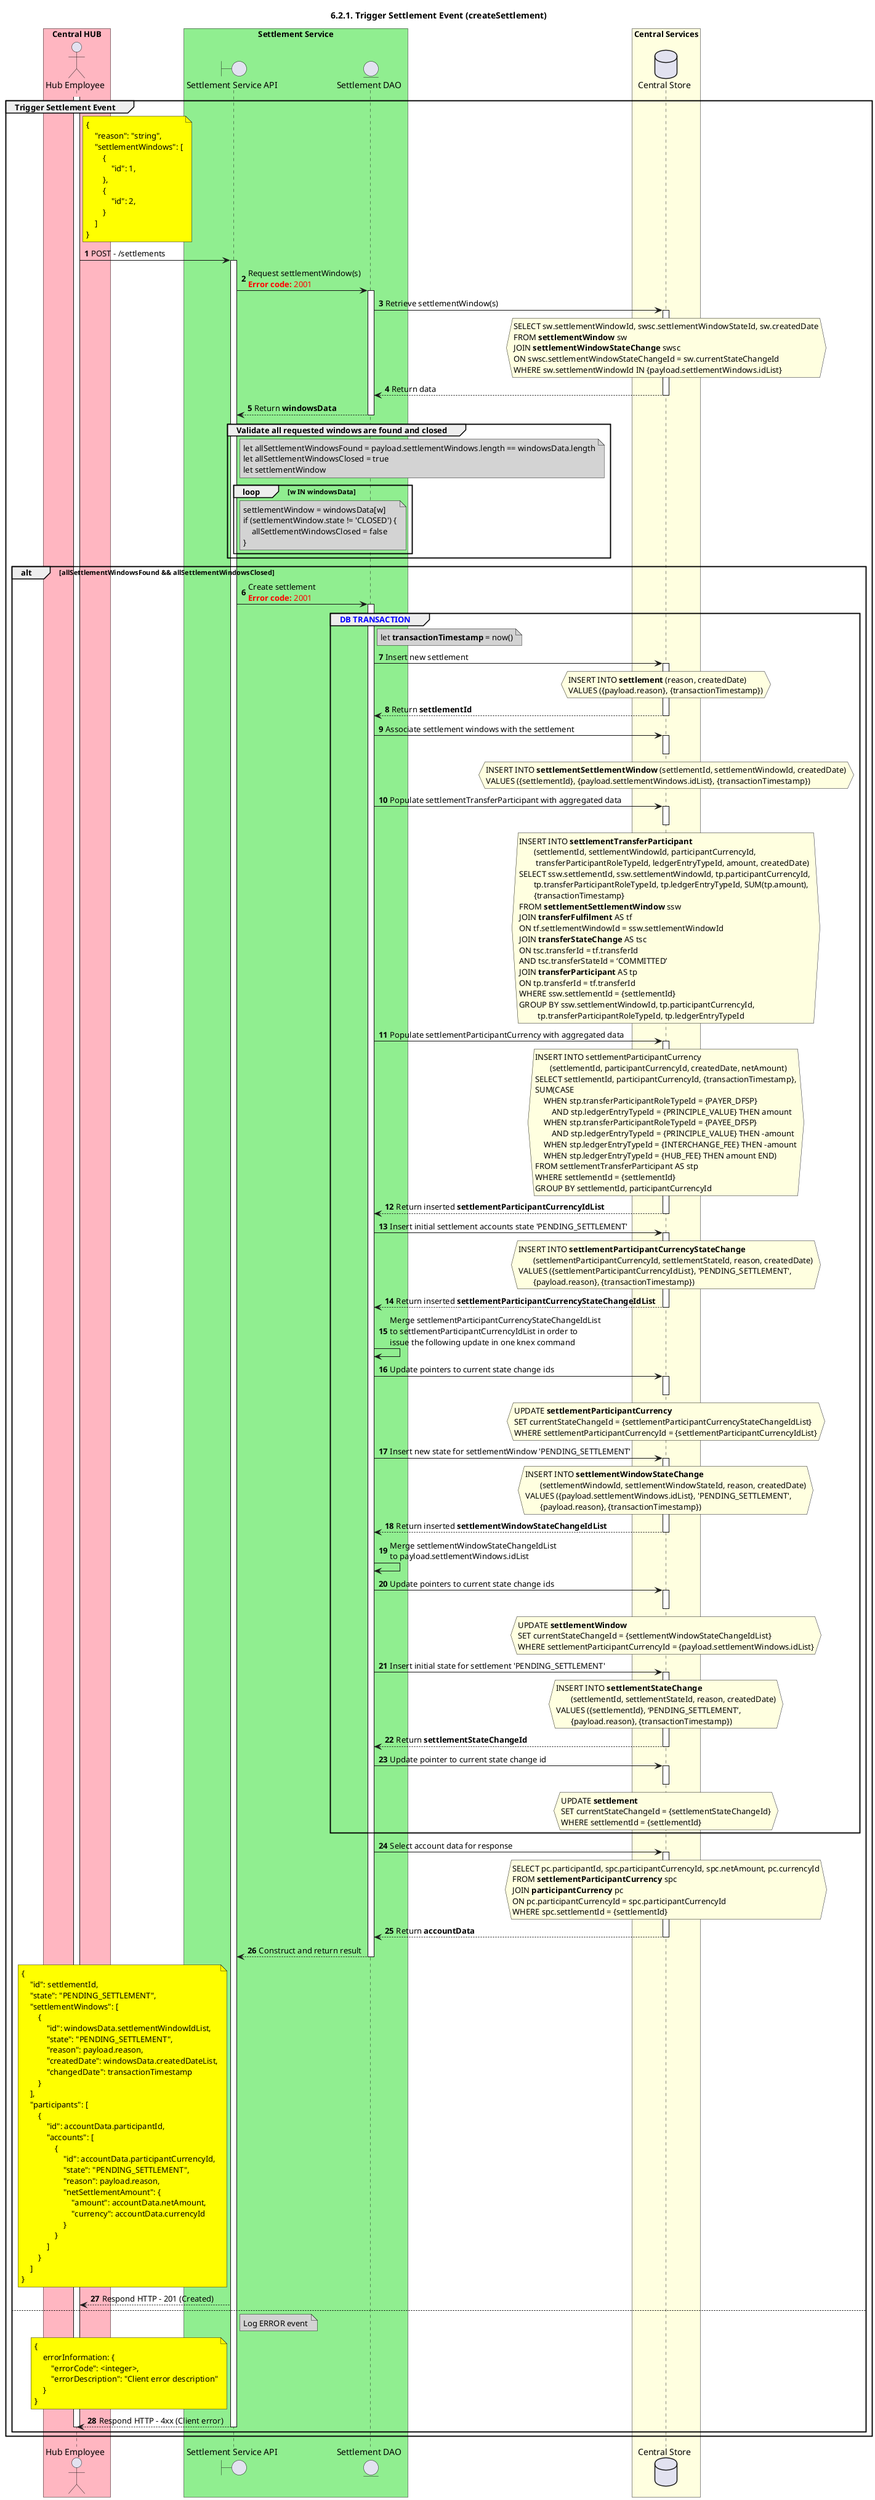 @startuml
' declate title
title 6.2.1. Trigger Settlement Event (createSettlement)
autonumber

' declare actors
actor "Hub Employee" as OPERATOR
boundary "Settlement Service API" as SSAPI
entity "Settlement DAO" as SETTLE_DAO
database "Central Store" as DB

box "Central HUB" #lightpink
    participant OPERATOR
end box

box "Settlement Service" #lightgreen
    participant SSAPI
    participant SETTLE_DAO
end box

box "Central Services" #lightyellow
    participant DB
end box

' start flow
group Trigger Settlement Event
activate OPERATOR
    note right of OPERATOR #yellow
        {
            "reason": "string",
            "settlementWindows": [
                {
                    "id": 1,
                },
                {
                    "id": 2,
                }
            ]
        }
    end note
    OPERATOR -> SSAPI: POST - /settlements
    activate SSAPI

    SSAPI-> SETTLE_DAO: Request settlementWindow(s)\n<color #FF0000><b>Error code:</b> 2001</color>
    activate SETTLE_DAO
    SETTLE_DAO -> DB: Retrieve settlementWindow(s)
    activate DB
    hnote over DB #lightyellow
        SELECT sw.settlementWindowId, swsc.settlementWindowStateId, sw.createdDate
        FROM **settlementWindow** sw
        JOIN **settlementWindowStateChange** swsc
        ON swsc.settlementWindowStateChangeId = sw.currentStateChangeId
        WHERE sw.settlementWindowId IN {payload.settlementWindows.idList}
    end hnote
    SETTLE_DAO <-- DB: Return data
    deactivate DB
    SSAPI <-- SETTLE_DAO: Return **windowsData**
    deactivate SETTLE_DAO

    group Validate all requested windows are found and closed
        note right of SSAPI #lightgray
            let allSettlementWindowsFound = payload.settlementWindows.length == windowsData.length
            let allSettlementWindowsClosed = true
            let settlementWindow
        end note
        loop w IN windowsData
            note right of SSAPI #lightgray
                settlementWindow = windowsData[w]
                if (settlementWindow.state != 'CLOSED') {
                    allSettlementWindowsClosed = false
                }
            end note
        end loop
    end

    alt allSettlementWindowsFound && allSettlementWindowsClosed
        SSAPI ->SETTLE_DAO: Create settlement\n<color #FF0000><b>Error code:</b> 2001</color>
        activate SETTLE_DAO
        group <color #blue>DB TRANSACTION</color>
            note right of SETTLE_DAO #lightgray
                let **transactionTimestamp** = now()
            end note

            SETTLE_DAO -> DB: Insert new settlement
            activate DB
            hnote over DB #lightyellow
                INSERT INTO **settlement** (reason, createdDate)
                VALUES ({payload.reason}, {transactionTimestamp})
            end hnote
            SETTLE_DAO <-- DB: Return **settlementId**
            deactivate DB

            SETTLE_DAO -> DB: Associate settlement windows with the settlement
            activate DB
            hnote over DB #lightyellow
                INSERT INTO **settlementSettlementWindow** (settlementId, settlementWindowId, createdDate)
                VALUES ({settlementId}, {payload.settlementWindows.idList}, {transactionTimestamp})
            end hnote
            deactivate DB

            SETTLE_DAO -> DB: Populate settlementTransferParticipant with aggregated data
            activate DB
            hnote over DB #lightyellow
                INSERT INTO **settlementTransferParticipant**
                       (settlementId, settlementWindowId, participantCurrencyId,
                        transferParticipantRoleTypeId, ledgerEntryTypeId, amount, createdDate)
                SELECT ssw.settlementId, ssw.settlementWindowId, tp.participantCurrencyId, 
                       tp.transferParticipantRoleTypeId, tp.ledgerEntryTypeId, SUM(tp.amount),
                       {transactionTimestamp}
                FROM **settlementSettlementWindow** ssw
                JOIN **transferFulfilment** AS tf
                ON tf.settlementWindowId = ssw.settlementWindowId
                JOIN **transferStateChange** AS tsc
                ON tsc.transferId = tf.transferId 
                AND tsc.transferStateId = ‘COMMITTED’
                JOIN **transferParticipant** AS tp
                ON tp.transferId = tf.transferId
                WHERE ssw.settlementId = {settlementId}
                GROUP BY ssw.settlementWindowId, tp.participantCurrencyId, 
                         tp.transferParticipantRoleTypeId, tp.ledgerEntryTypeId
            end hnote
            deactivate DB

            SETTLE_DAO -> DB: Populate settlementParticipantCurrency with aggregated data
            activate DB
            hnote over DB #lightyellow
                INSERT INTO settlementParticipantCurrency
                       (settlementId, participantCurrencyId, createdDate, netAmount)
                SELECT settlementId, participantCurrencyId, {transactionTimestamp},
                SUM(CASE
                    WHEN stp.transferParticipantRoleTypeId = {PAYER_DFSP} 
                        AND stp.ledgerEntryTypeId = {PRINCIPLE_VALUE} THEN amount
                    WHEN stp.transferParticipantRoleTypeId = {PAYEE_DFSP} 
                        AND stp.ledgerEntryTypeId = {PRINCIPLE_VALUE} THEN -amount
                    WHEN stp.ledgerEntryTypeId = {INTERCHANGE_FEE} THEN -amount
                    WHEN stp.ledgerEntryTypeId = {HUB_FEE} THEN amount END)
                FROM settlementTransferParticipant AS stp
                WHERE settlementId = {settlementId}
                GROUP BY settlementId, participantCurrencyId
            end hnote
            SETTLE_DAO <-- DB: Return inserted **settlementParticipantCurrencyIdList**
            deactivate DB

            SETTLE_DAO -> DB: Insert initial settlement accounts state 'PENDING_SETTLEMENT'
            activate DB
            hnote over DB #lightyellow
                INSERT INTO **settlementParticipantCurrencyStateChange**
                       (settlementParticipantCurrencyId, settlementStateId, reason, createdDate)
                VALUES ({settlementParticipantCurrencyIdList}, 'PENDING_SETTLEMENT',
                       {payload.reason}, {transactionTimestamp})
            end hnote
            SETTLE_DAO <-- DB: Return inserted **settlementParticipantCurrencyStateChangeIdList**
            deactivate DB
            SETTLE_DAO -> SETTLE_DAO: Merge settlementParticipantCurrencyStateChangeIdList\nto settlementParticipantCurrencyIdList in order to\nissue the following update in one knex command

            SETTLE_DAO -> DB: Update pointers to current state change ids
            activate DB
            hnote over DB #lightyellow
                UPDATE **settlementParticipantCurrency**
                SET currentStateChangeId = {settlementParticipantCurrencyStateChangeIdList}
                WHERE settlementParticipantCurrencyId = {settlementParticipantCurrencyIdList}
            end hnote
            deactivate DB

            SETTLE_DAO -> DB: Insert new state for settlementWindow 'PENDING_SETTLEMENT'
            activate DB
            hnote over DB #lightyellow
                INSERT INTO **settlementWindowStateChange**
                       (settlementWindowId, settlementWindowStateId, reason, createdDate)
                VALUES ({payload.settlementWindows.idList}, 'PENDING_SETTLEMENT',
                       {payload.reason}, {transactionTimestamp})
            end hnote
            SETTLE_DAO <-- DB: Return inserted **settlementWindowStateChangeIdList**
            deactivate DB

            SETTLE_DAO -> SETTLE_DAO: Merge settlementWindowStateChangeIdList\nto payload.settlementWindows.idList

            SETTLE_DAO -> DB: Update pointers to current state change ids
            activate DB
            hnote over DB #lightyellow
                UPDATE **settlementWindow**
                SET currentStateChangeId = {settlementWindowStateChangeIdList}
                WHERE settlementParticipantCurrencyId = {payload.settlementWindows.idList}
            end hnote
            deactivate DB

            SETTLE_DAO -> DB: Insert initial state for settlement 'PENDING_SETTLEMENT'
            activate DB
            hnote over DB #lightyellow
                INSERT INTO **settlementStateChange**
                       (settlementId, settlementStateId, reason, createdDate)
                VALUES ({settlementId}, ‘PENDING_SETTLEMENT’,
                       {payload.reason}, {transactionTimestamp})
            end hnote
            SETTLE_DAO <-- DB: Return **settlementStateChangeId**
            deactivate DB

            SETTLE_DAO -> DB: Update pointer to current state change id
            activate DB
            hnote over DB #lightyellow
                UPDATE **settlement**
                SET currentStateChangeId = {settlementStateChangeId}
                WHERE settlementId = {settlementId}
            end hnote
            deactivate DB
        end

        SETTLE_DAO -> DB: Select account data for response
        activate DB
        hnote over DB #lightyellow
            SELECT pc.participantId, spc.participantCurrencyId, spc.netAmount, pc.currencyId
            FROM **settlementParticipantCurrency** spc
            JOIN **participantCurrency** pc
            ON pc.participantCurrencyId = spc.participantCurrencyId
            WHERE spc.settlementId = {settlementId}
        end hnote
        SETTLE_DAO <-- DB: Return **accountData**
        deactivate DB

        SSAPI <-- SETTLE_DAO: Construct and return result
        deactivate SETTLE_DAO
        note left of SSAPI #yellow
            {
                "id": settlementId,
                "state": "PENDING_SETTLEMENT",
                "settlementWindows": [
                    {
                        "id": windowsData.settlementWindowIdList,
                        "state": "PENDING_SETTLEMENT",
                        "reason": payload.reason,
                        "createdDate": windowsData.createdDateList,
                        "changedDate": transactionTimestamp
                    }
                ],
                "participants": [
                    {
                        "id": accountData.participantId,
                        "accounts": [
                            {
                                "id": accountData.participantCurrencyId,
                                "state": "PENDING_SETTLEMENT",
                                "reason": payload.reason,
                                "netSettlementAmount": {
                                    "amount": accountData.netAmount,
                                    "currency": accountData.currencyId
                                }
                            }
                        ]
                    }
                ]
            }
        end note
        OPERATOR <-- SSAPI: Respond HTTP - 201 (Created)
    else
        note right of SSAPI #lightgray
            Log ERROR event
        end note
        note left of SSAPI #yellow
            {
                errorInformation: {
                    "errorCode": <integer>,
                    "errorDescription": "Client error description"
                }
            }
        end note
        OPERATOR <-- SSAPI: Respond HTTP - 4xx (Client error)
        deactivate SSAPI
        deactivate OPERATOR
    end
end
@enduml

